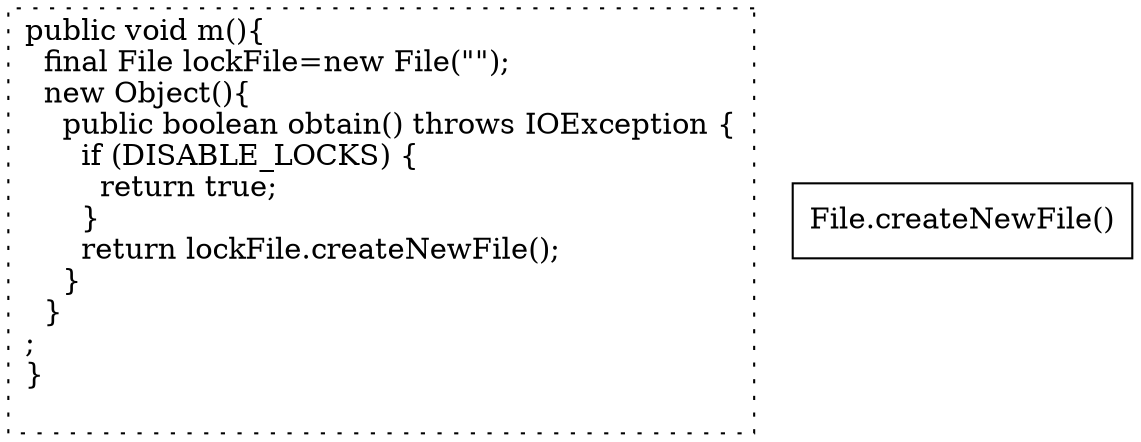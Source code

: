 digraph "Test_anonymous_class.m#" {
0 [label="public void m(){\l  final File lockFile=new File(\"\");\l  new Object(){\l    public boolean obtain() throws IOException {\l      if (DISABLE_LOCKS) {\l        return true;\l      }\l      return lockFile.createNewFile();\l    }\l  }\l;\l}\l\l" shape=box style=dotted]
1 [label="File.createNewFile()" shape=box]
}